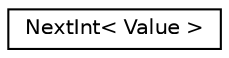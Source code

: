 digraph "Graphical Class Hierarchy"
{
  edge [fontname="Helvetica",fontsize="10",labelfontname="Helvetica",labelfontsize="10"];
  node [fontname="Helvetica",fontsize="10",shape=record];
  rankdir="LR";
  Node0 [label="NextInt\< Value \>",height=0.2,width=0.4,color="black", fillcolor="white", style="filled",URL="$struct_next_int.html"];
}
